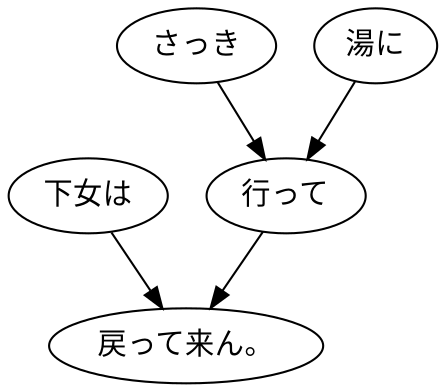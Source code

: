 digraph graph3238 {
	node0 [label="下女は"];
	node1 [label="さっき"];
	node2 [label="湯に"];
	node3 [label="行って"];
	node4 [label="戻って来ん。"];
	node0 -> node4;
	node1 -> node3;
	node2 -> node3;
	node3 -> node4;
}
